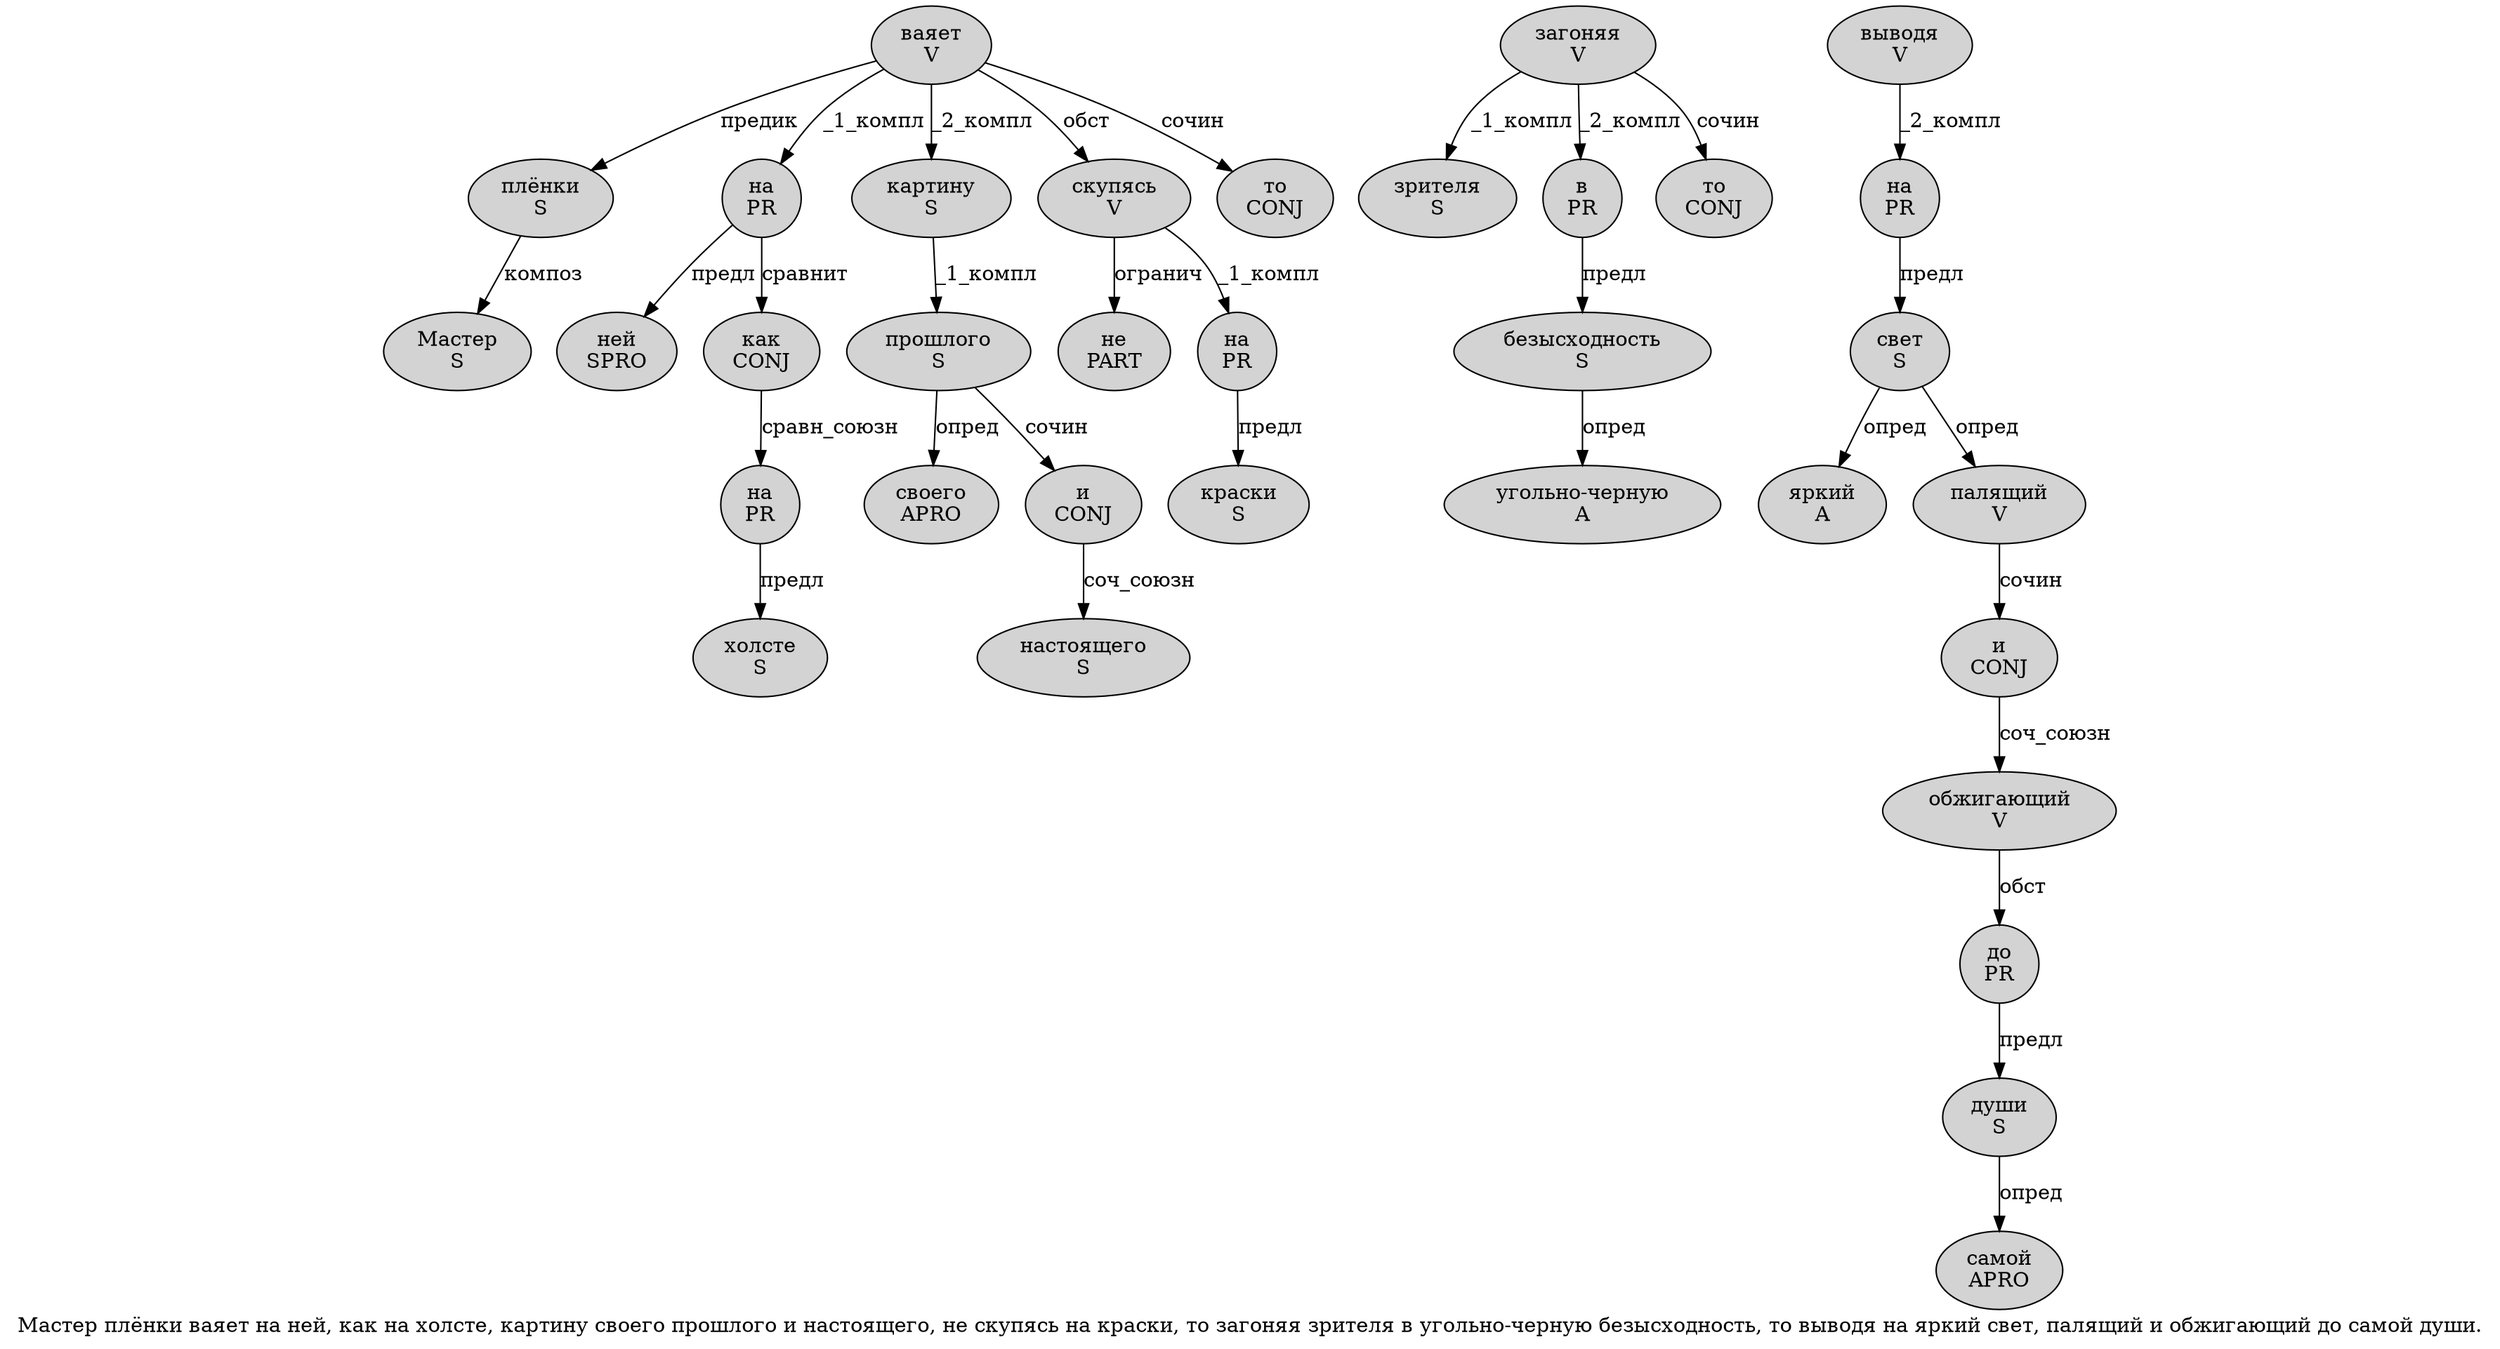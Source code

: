 digraph SENTENCE_2227 {
	graph [label="Мастер плёнки ваяет на ней, как на холсте, картину своего прошлого и настоящего, не скупясь на краски, то загоняя зрителя в угольно-черную безысходность, то выводя на яркий свет, палящий и обжигающий до самой души."]
	node [style=filled]
		0 [label="Мастер
S" color="" fillcolor=lightgray penwidth=1 shape=ellipse]
		1 [label="плёнки
S" color="" fillcolor=lightgray penwidth=1 shape=ellipse]
		2 [label="ваяет
V" color="" fillcolor=lightgray penwidth=1 shape=ellipse]
		3 [label="на
PR" color="" fillcolor=lightgray penwidth=1 shape=ellipse]
		4 [label="ней
SPRO" color="" fillcolor=lightgray penwidth=1 shape=ellipse]
		6 [label="как
CONJ" color="" fillcolor=lightgray penwidth=1 shape=ellipse]
		7 [label="на
PR" color="" fillcolor=lightgray penwidth=1 shape=ellipse]
		8 [label="холсте
S" color="" fillcolor=lightgray penwidth=1 shape=ellipse]
		10 [label="картину
S" color="" fillcolor=lightgray penwidth=1 shape=ellipse]
		11 [label="своего
APRO" color="" fillcolor=lightgray penwidth=1 shape=ellipse]
		12 [label="прошлого
S" color="" fillcolor=lightgray penwidth=1 shape=ellipse]
		13 [label="и
CONJ" color="" fillcolor=lightgray penwidth=1 shape=ellipse]
		14 [label="настоящего
S" color="" fillcolor=lightgray penwidth=1 shape=ellipse]
		16 [label="не
PART" color="" fillcolor=lightgray penwidth=1 shape=ellipse]
		17 [label="скупясь
V" color="" fillcolor=lightgray penwidth=1 shape=ellipse]
		18 [label="на
PR" color="" fillcolor=lightgray penwidth=1 shape=ellipse]
		19 [label="краски
S" color="" fillcolor=lightgray penwidth=1 shape=ellipse]
		21 [label="то
CONJ" color="" fillcolor=lightgray penwidth=1 shape=ellipse]
		22 [label="загоняя
V" color="" fillcolor=lightgray penwidth=1 shape=ellipse]
		23 [label="зрителя
S" color="" fillcolor=lightgray penwidth=1 shape=ellipse]
		24 [label="в
PR" color="" fillcolor=lightgray penwidth=1 shape=ellipse]
		25 [label="угольно-черную
A" color="" fillcolor=lightgray penwidth=1 shape=ellipse]
		26 [label="безысходность
S" color="" fillcolor=lightgray penwidth=1 shape=ellipse]
		28 [label="то
CONJ" color="" fillcolor=lightgray penwidth=1 shape=ellipse]
		29 [label="выводя
V" color="" fillcolor=lightgray penwidth=1 shape=ellipse]
		30 [label="на
PR" color="" fillcolor=lightgray penwidth=1 shape=ellipse]
		31 [label="яркий
A" color="" fillcolor=lightgray penwidth=1 shape=ellipse]
		32 [label="свет
S" color="" fillcolor=lightgray penwidth=1 shape=ellipse]
		34 [label="палящий
V" color="" fillcolor=lightgray penwidth=1 shape=ellipse]
		35 [label="и
CONJ" color="" fillcolor=lightgray penwidth=1 shape=ellipse]
		36 [label="обжигающий
V" color="" fillcolor=lightgray penwidth=1 shape=ellipse]
		37 [label="до
PR" color="" fillcolor=lightgray penwidth=1 shape=ellipse]
		38 [label="самой
APRO" color="" fillcolor=lightgray penwidth=1 shape=ellipse]
		39 [label="души
S" color="" fillcolor=lightgray penwidth=1 shape=ellipse]
			24 -> 26 [label="предл"]
			35 -> 36 [label="соч_союзн"]
			34 -> 35 [label="сочин"]
			6 -> 7 [label="сравн_союзн"]
			7 -> 8 [label="предл"]
			29 -> 30 [label="_2_компл"]
			12 -> 11 [label="опред"]
			12 -> 13 [label="сочин"]
			2 -> 1 [label="предик"]
			2 -> 3 [label="_1_компл"]
			2 -> 10 [label="_2_компл"]
			2 -> 17 [label="обст"]
			2 -> 21 [label="сочин"]
			18 -> 19 [label="предл"]
			37 -> 39 [label="предл"]
			1 -> 0 [label="композ"]
			17 -> 16 [label="огранич"]
			17 -> 18 [label="_1_компл"]
			30 -> 32 [label="предл"]
			10 -> 12 [label="_1_компл"]
			32 -> 31 [label="опред"]
			32 -> 34 [label="опред"]
			22 -> 23 [label="_1_компл"]
			22 -> 24 [label="_2_компл"]
			22 -> 28 [label="сочин"]
			3 -> 4 [label="предл"]
			3 -> 6 [label="сравнит"]
			36 -> 37 [label="обст"]
			39 -> 38 [label="опред"]
			13 -> 14 [label="соч_союзн"]
			26 -> 25 [label="опред"]
}